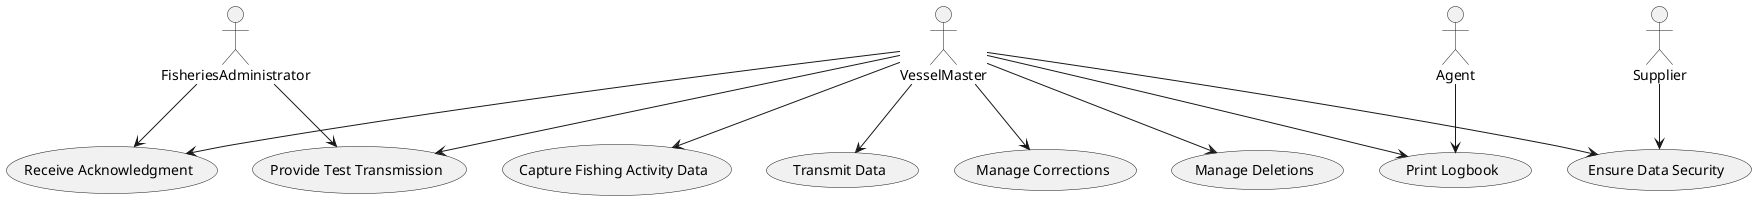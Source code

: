 @startuml
actor VesselMaster
actor FisheriesAdministrator
actor Supplier
actor Agent

usecase "Capture Fishing Activity Data" as CaptureData
usecase "Transmit Data" as TransmitData
usecase "Receive Acknowledgment" as ReceiveAck
usecase "Print Logbook" as PrintLogbook
usecase "Provide Test Transmission" as TestTransmission
usecase "Manage Corrections" as ManageCorrections
usecase "Manage Deletions" as ManageDeletions
usecase "Ensure Data Security" as EnsureSecurity

VesselMaster --> CaptureData
VesselMaster --> TransmitData
VesselMaster --> ReceiveAck
VesselMaster --> PrintLogbook
VesselMaster --> TestTransmission
VesselMaster --> ManageCorrections
VesselMaster --> ManageDeletions
VesselMaster --> EnsureSecurity

FisheriesAdministrator --> ReceiveAck
FisheriesAdministrator --> TestTransmission

Supplier --> EnsureSecurity

Agent --> PrintLogbook
@enduml